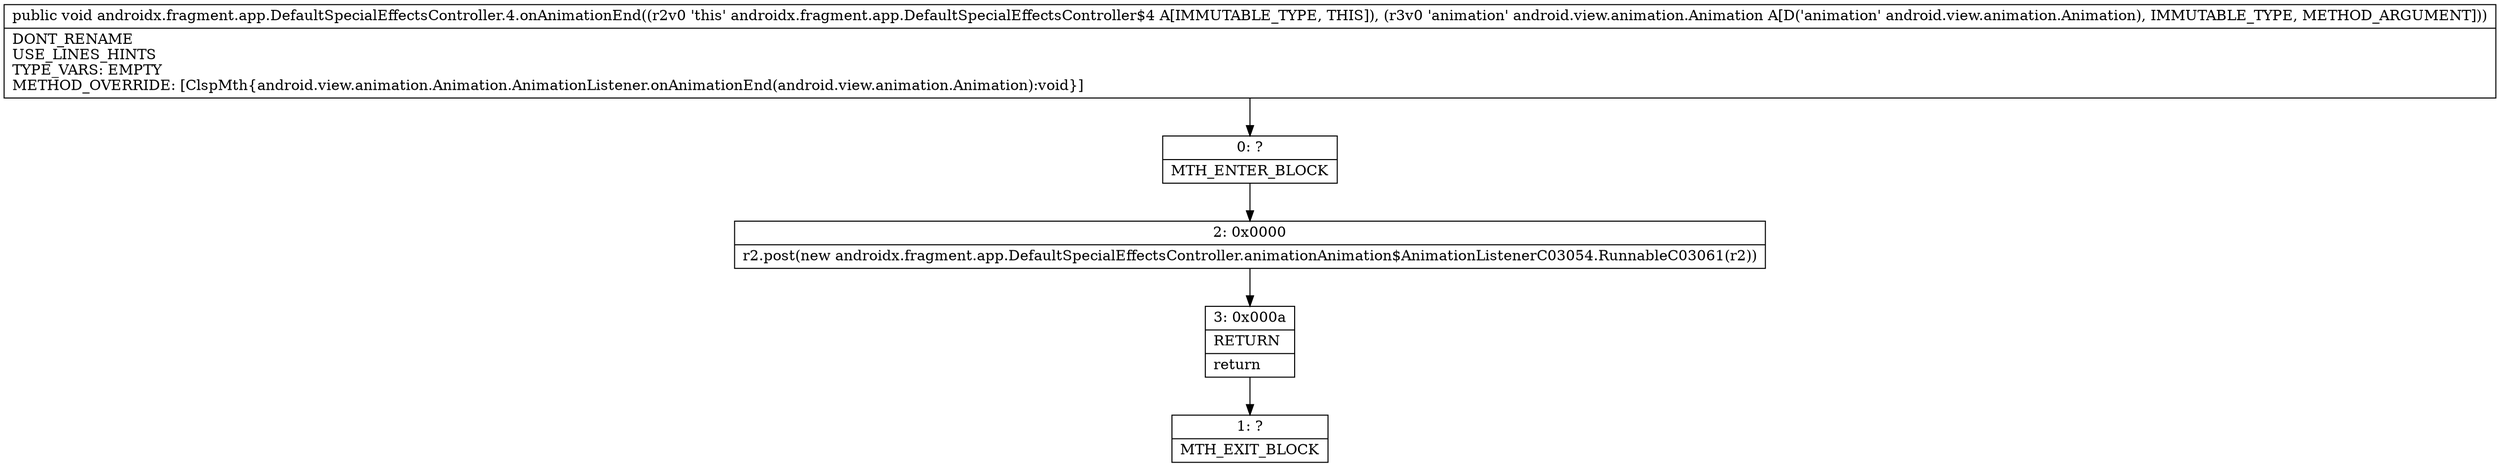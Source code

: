digraph "CFG forandroidx.fragment.app.DefaultSpecialEffectsController.4.onAnimationEnd(Landroid\/view\/animation\/Animation;)V" {
Node_0 [shape=record,label="{0\:\ ?|MTH_ENTER_BLOCK\l}"];
Node_2 [shape=record,label="{2\:\ 0x0000|r2.post(new androidx.fragment.app.DefaultSpecialEffectsController.animationAnimation$AnimationListenerC03054.RunnableC03061(r2))\l}"];
Node_3 [shape=record,label="{3\:\ 0x000a|RETURN\l|return\l}"];
Node_1 [shape=record,label="{1\:\ ?|MTH_EXIT_BLOCK\l}"];
MethodNode[shape=record,label="{public void androidx.fragment.app.DefaultSpecialEffectsController.4.onAnimationEnd((r2v0 'this' androidx.fragment.app.DefaultSpecialEffectsController$4 A[IMMUTABLE_TYPE, THIS]), (r3v0 'animation' android.view.animation.Animation A[D('animation' android.view.animation.Animation), IMMUTABLE_TYPE, METHOD_ARGUMENT]))  | DONT_RENAME\lUSE_LINES_HINTS\lTYPE_VARS: EMPTY\lMETHOD_OVERRIDE: [ClspMth\{android.view.animation.Animation.AnimationListener.onAnimationEnd(android.view.animation.Animation):void\}]\l}"];
MethodNode -> Node_0;Node_0 -> Node_2;
Node_2 -> Node_3;
Node_3 -> Node_1;
}

